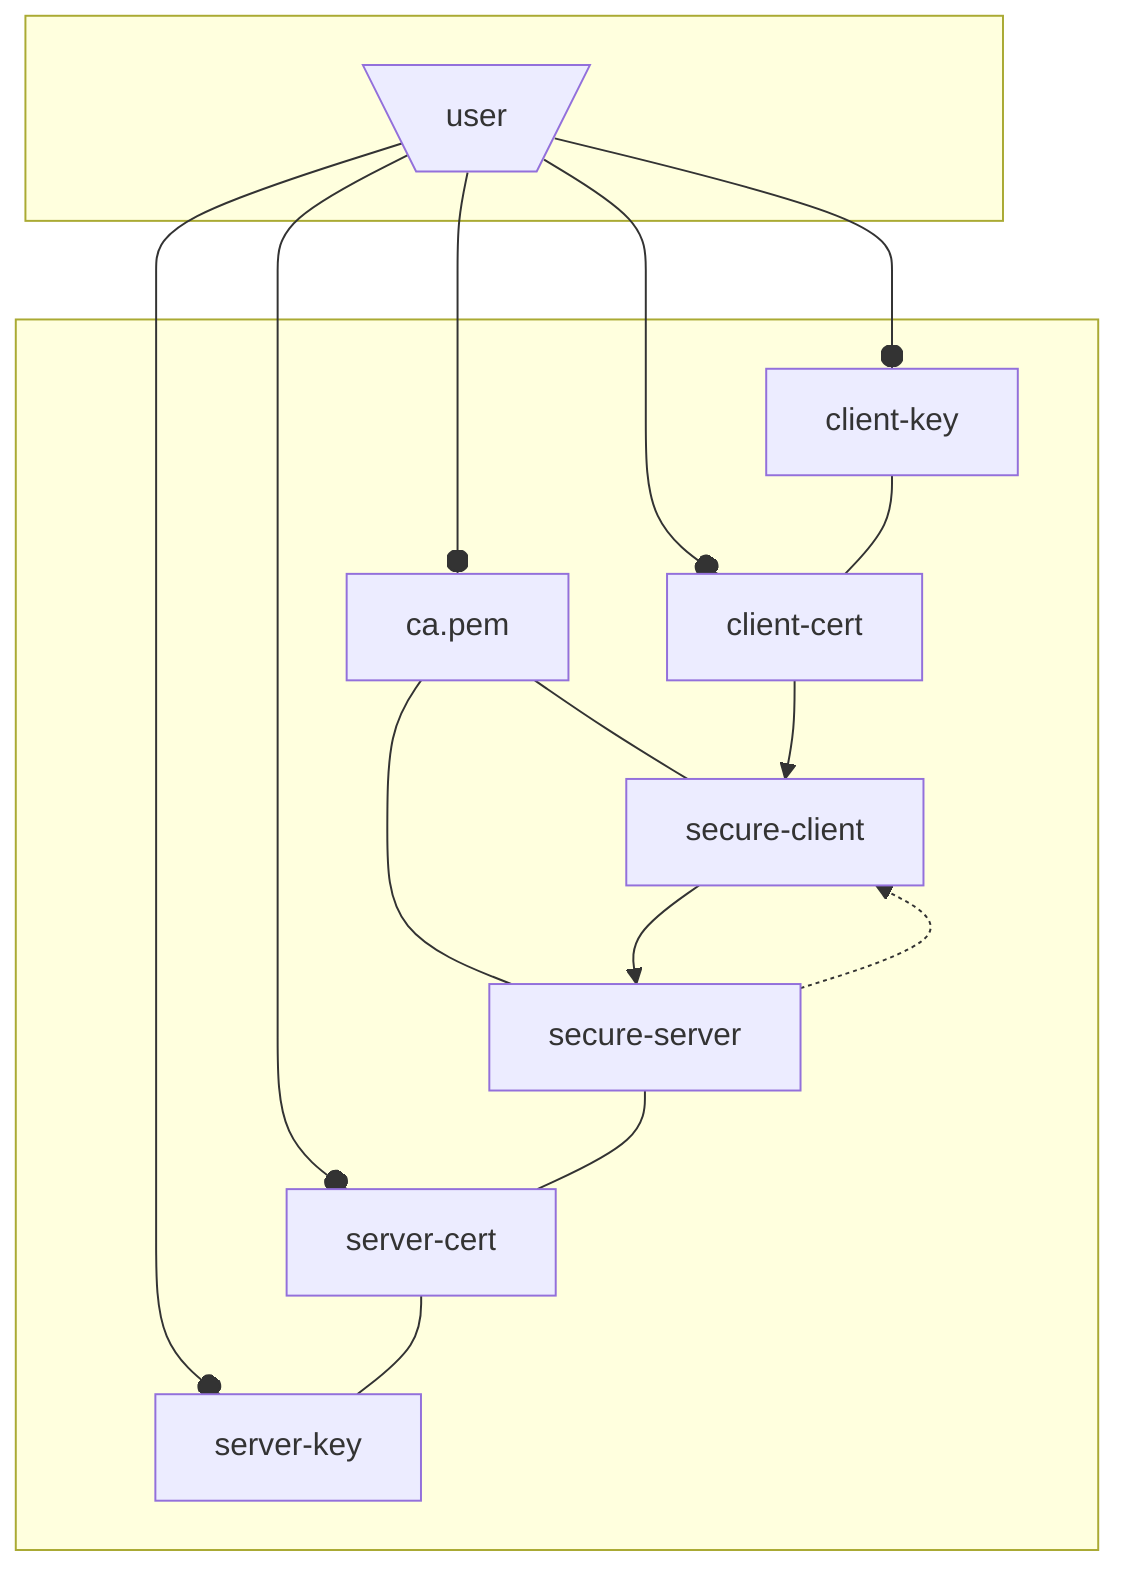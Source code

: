 flowchart TD
  subgraph u[ ]
  user[\user/]
  end
  subgraph _[ ]
    direction LR
    user --o client-key
    user --o client-cert
    user --o server-key
    user --o server-cert
    user --o ca
    ca[ca.pem] 
    ca --- secure-client
    ca --- secure-server
    client-key --- client-cert --> secure-client
    secure-client --> secure-server
    secure-server --- server-cert --- server-key
    secure-server -.-> secure-client
  end